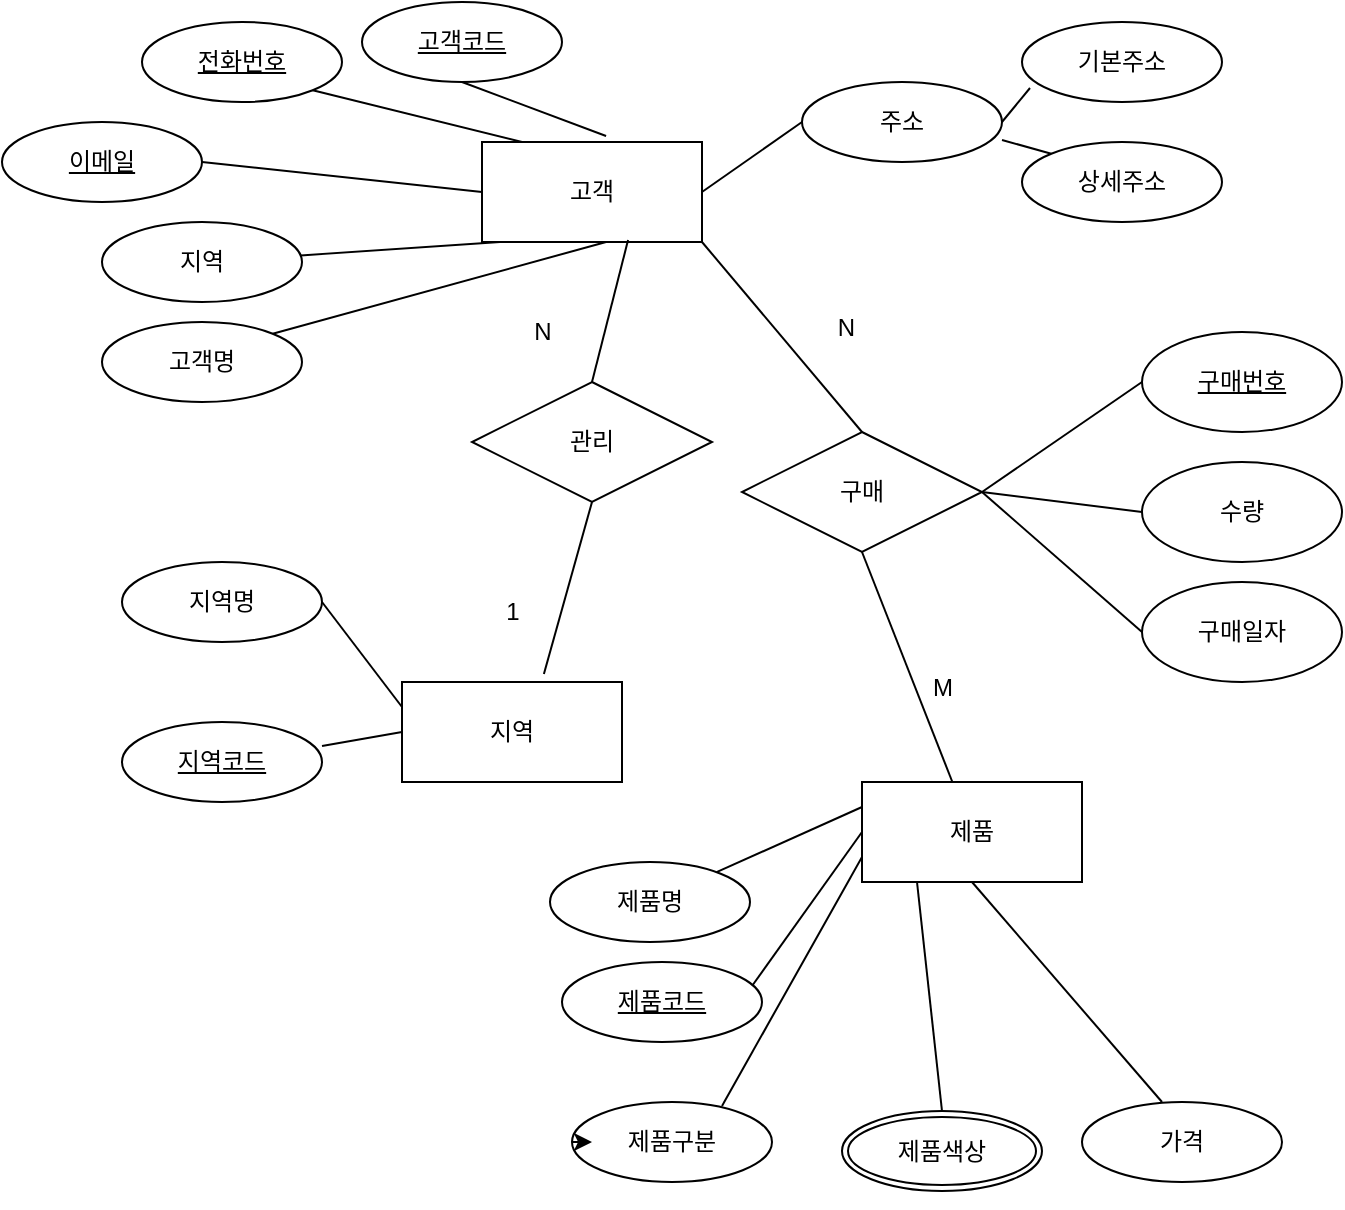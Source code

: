 <mxfile version="24.7.16" pages="2">
  <diagram name="페이지-1" id="lzpNn9f0JER9Ocuhbz-Q">
    <mxGraphModel grid="1" page="1" gridSize="10" guides="1" tooltips="1" connect="1" arrows="1" fold="1" pageScale="1" pageWidth="827" pageHeight="1169" math="0" shadow="0">
      <root>
        <mxCell id="0" />
        <mxCell id="1" parent="0" />
        <mxCell id="c7c-MlA4V1wgb-mhjnWO-2" value="고객" style="whiteSpace=wrap;html=1;align=center;" vertex="1" parent="1">
          <mxGeometry x="330" y="80" width="110" height="50" as="geometry" />
        </mxCell>
        <mxCell id="c7c-MlA4V1wgb-mhjnWO-3" value="&lt;u&gt;고객코드&lt;/u&gt;" style="ellipse;whiteSpace=wrap;html=1;align=center;" vertex="1" parent="1">
          <mxGeometry x="270" y="10" width="100" height="40" as="geometry" />
        </mxCell>
        <mxCell id="c7c-MlA4V1wgb-mhjnWO-4" value="고객명" style="ellipse;whiteSpace=wrap;html=1;align=center;" vertex="1" parent="1">
          <mxGeometry x="140" y="170" width="100" height="40" as="geometry" />
        </mxCell>
        <mxCell id="c7c-MlA4V1wgb-mhjnWO-5" value="" style="endArrow=none;html=1;rounded=0;exitX=0;exitY=0.25;exitDx=0;exitDy=0;entryX=1;entryY=0.5;entryDx=0;entryDy=0;" edge="1" parent="1" source="c7c-MlA4V1wgb-mhjnWO-21" target="c7c-MlA4V1wgb-mhjnWO-22">
          <mxGeometry relative="1" as="geometry">
            <mxPoint x="80" y="240" as="sourcePoint" />
            <mxPoint x="240" y="270" as="targetPoint" />
          </mxGeometry>
        </mxCell>
        <mxCell id="c7c-MlA4V1wgb-mhjnWO-6" value="" style="endArrow=none;html=1;rounded=0;entryX=0.5;entryY=1;entryDx=0;entryDy=0;exitX=0.564;exitY=-0.06;exitDx=0;exitDy=0;exitPerimeter=0;" edge="1" parent="1" source="c7c-MlA4V1wgb-mhjnWO-2" target="c7c-MlA4V1wgb-mhjnWO-3">
          <mxGeometry relative="1" as="geometry">
            <mxPoint x="90" y="240" as="sourcePoint" />
            <mxPoint x="90" y="280" as="targetPoint" />
          </mxGeometry>
        </mxCell>
        <mxCell id="c7c-MlA4V1wgb-mhjnWO-7" value="&lt;u&gt;전화번호&lt;/u&gt;" style="ellipse;whiteSpace=wrap;html=1;align=center;" vertex="1" parent="1">
          <mxGeometry x="160" y="20" width="100" height="40" as="geometry" />
        </mxCell>
        <mxCell id="c7c-MlA4V1wgb-mhjnWO-8" value="&lt;u&gt;이메일&lt;/u&gt;" style="ellipse;whiteSpace=wrap;html=1;align=center;" vertex="1" parent="1">
          <mxGeometry x="90" y="70" width="100" height="40" as="geometry" />
        </mxCell>
        <mxCell id="c7c-MlA4V1wgb-mhjnWO-9" value="주소" style="ellipse;whiteSpace=wrap;html=1;align=center;" vertex="1" parent="1">
          <mxGeometry x="490" y="50" width="100" height="40" as="geometry" />
        </mxCell>
        <mxCell id="c7c-MlA4V1wgb-mhjnWO-10" value="" style="endArrow=none;html=1;rounded=0;exitX=1;exitY=1;exitDx=0;exitDy=0;entryX=0.182;entryY=0;entryDx=0;entryDy=0;entryPerimeter=0;" edge="1" parent="1" source="c7c-MlA4V1wgb-mhjnWO-7" target="c7c-MlA4V1wgb-mhjnWO-2">
          <mxGeometry relative="1" as="geometry">
            <mxPoint x="390" y="380" as="sourcePoint" />
            <mxPoint x="340" y="310" as="targetPoint" />
          </mxGeometry>
        </mxCell>
        <mxCell id="c7c-MlA4V1wgb-mhjnWO-11" value="" style="endArrow=none;html=1;rounded=0;exitX=1;exitY=0.5;exitDx=0;exitDy=0;entryX=0;entryY=0.5;entryDx=0;entryDy=0;" edge="1" parent="1" source="c7c-MlA4V1wgb-mhjnWO-8" target="c7c-MlA4V1wgb-mhjnWO-2">
          <mxGeometry relative="1" as="geometry">
            <mxPoint x="400" y="390" as="sourcePoint" />
            <mxPoint x="320" y="350" as="targetPoint" />
          </mxGeometry>
        </mxCell>
        <mxCell id="c7c-MlA4V1wgb-mhjnWO-12" value="" style="endArrow=none;html=1;rounded=0;exitX=1;exitY=0.725;exitDx=0;exitDy=0;exitPerimeter=0;entryX=0;entryY=0;entryDx=0;entryDy=0;" edge="1" parent="1" source="c7c-MlA4V1wgb-mhjnWO-9" target="c7c-MlA4V1wgb-mhjnWO-15">
          <mxGeometry relative="1" as="geometry">
            <mxPoint x="410" y="400" as="sourcePoint" />
            <mxPoint x="550" y="420" as="targetPoint" />
          </mxGeometry>
        </mxCell>
        <mxCell id="c7c-MlA4V1wgb-mhjnWO-13" value="" style="endArrow=none;html=1;rounded=0;entryX=0;entryY=0.5;entryDx=0;entryDy=0;exitX=1;exitY=0.5;exitDx=0;exitDy=0;" edge="1" parent="1" source="c7c-MlA4V1wgb-mhjnWO-2" target="c7c-MlA4V1wgb-mhjnWO-9">
          <mxGeometry relative="1" as="geometry">
            <mxPoint x="420" y="410" as="sourcePoint" />
            <mxPoint x="430" y="480" as="targetPoint" />
          </mxGeometry>
        </mxCell>
        <mxCell id="c7c-MlA4V1wgb-mhjnWO-14" value="" style="endArrow=none;html=1;rounded=0;exitX=1;exitY=0.5;exitDx=0;exitDy=0;entryX=0.04;entryY=0.825;entryDx=0;entryDy=0;entryPerimeter=0;" edge="1" parent="1" source="c7c-MlA4V1wgb-mhjnWO-9" target="c7c-MlA4V1wgb-mhjnWO-16">
          <mxGeometry relative="1" as="geometry">
            <mxPoint x="430" y="420" as="sourcePoint" />
            <mxPoint x="650" y="360" as="targetPoint" />
          </mxGeometry>
        </mxCell>
        <mxCell id="c7c-MlA4V1wgb-mhjnWO-15" value="상세주소" style="ellipse;whiteSpace=wrap;html=1;align=center;" vertex="1" parent="1">
          <mxGeometry x="600" y="80" width="100" height="40" as="geometry" />
        </mxCell>
        <mxCell id="c7c-MlA4V1wgb-mhjnWO-16" value="기본주소" style="ellipse;whiteSpace=wrap;html=1;align=center;" vertex="1" parent="1">
          <mxGeometry x="600" y="20" width="100" height="40" as="geometry" />
        </mxCell>
        <mxCell id="c7c-MlA4V1wgb-mhjnWO-17" value="지역" style="ellipse;whiteSpace=wrap;html=1;align=center;" vertex="1" parent="1">
          <mxGeometry x="140" y="120" width="100" height="40" as="geometry" />
        </mxCell>
        <mxCell id="c7c-MlA4V1wgb-mhjnWO-18" value="" style="endArrow=none;html=1;rounded=0;exitX=0.082;exitY=1;exitDx=0;exitDy=0;exitPerimeter=0;" edge="1" parent="1" source="c7c-MlA4V1wgb-mhjnWO-2" target="c7c-MlA4V1wgb-mhjnWO-17">
          <mxGeometry relative="1" as="geometry">
            <mxPoint x="390" y="380" as="sourcePoint" />
            <mxPoint x="400" y="450" as="targetPoint" />
          </mxGeometry>
        </mxCell>
        <mxCell id="c7c-MlA4V1wgb-mhjnWO-19" value="" style="endArrow=none;html=1;rounded=0;exitX=0.564;exitY=1;exitDx=0;exitDy=0;exitPerimeter=0;entryX=1;entryY=0;entryDx=0;entryDy=0;" edge="1" parent="1" source="c7c-MlA4V1wgb-mhjnWO-2" target="c7c-MlA4V1wgb-mhjnWO-4">
          <mxGeometry relative="1" as="geometry">
            <mxPoint x="390" y="140" as="sourcePoint" />
            <mxPoint x="250" y="310" as="targetPoint" />
          </mxGeometry>
        </mxCell>
        <mxCell id="c7c-MlA4V1wgb-mhjnWO-20" value="" style="endArrow=none;html=1;rounded=0;exitX=0;exitY=0.5;exitDx=0;exitDy=0;entryX=1;entryY=0.3;entryDx=0;entryDy=0;entryPerimeter=0;" edge="1" parent="1" source="c7c-MlA4V1wgb-mhjnWO-21" target="c7c-MlA4V1wgb-mhjnWO-23">
          <mxGeometry relative="1" as="geometry">
            <mxPoint x="400" y="150" as="sourcePoint" />
            <mxPoint x="230" y="330" as="targetPoint" />
          </mxGeometry>
        </mxCell>
        <mxCell id="c7c-MlA4V1wgb-mhjnWO-21" value="지역" style="whiteSpace=wrap;html=1;align=center;" vertex="1" parent="1">
          <mxGeometry x="290" y="350" width="110" height="50" as="geometry" />
        </mxCell>
        <mxCell id="c7c-MlA4V1wgb-mhjnWO-22" value="지역명" style="ellipse;whiteSpace=wrap;html=1;align=center;" vertex="1" parent="1">
          <mxGeometry x="150" y="290" width="100" height="40" as="geometry" />
        </mxCell>
        <mxCell id="c7c-MlA4V1wgb-mhjnWO-23" value="지역코드" style="ellipse;whiteSpace=wrap;html=1;align=center;fontStyle=4" vertex="1" parent="1">
          <mxGeometry x="150" y="370" width="100" height="40" as="geometry" />
        </mxCell>
        <mxCell id="c7c-MlA4V1wgb-mhjnWO-25" value="" style="endArrow=none;html=1;rounded=0;exitX=0;exitY=0.25;exitDx=0;exitDy=0;" edge="1" parent="1" source="c7c-MlA4V1wgb-mhjnWO-27" target="c7c-MlA4V1wgb-mhjnWO-28">
          <mxGeometry relative="1" as="geometry">
            <mxPoint x="310" y="315" as="sourcePoint" />
            <mxPoint x="470" y="345" as="targetPoint" />
          </mxGeometry>
        </mxCell>
        <mxCell id="c7c-MlA4V1wgb-mhjnWO-26" value="" style="endArrow=none;html=1;rounded=0;exitX=0;exitY=0.5;exitDx=0;exitDy=0;entryX=0.95;entryY=0.3;entryDx=0;entryDy=0;entryPerimeter=0;" edge="1" parent="1" source="c7c-MlA4V1wgb-mhjnWO-27" target="c7c-MlA4V1wgb-mhjnWO-29">
          <mxGeometry relative="1" as="geometry">
            <mxPoint x="630" y="225" as="sourcePoint" />
            <mxPoint x="460" y="405" as="targetPoint" />
          </mxGeometry>
        </mxCell>
        <mxCell id="c7c-MlA4V1wgb-mhjnWO-27" value="제품" style="whiteSpace=wrap;html=1;align=center;" vertex="1" parent="1">
          <mxGeometry x="520" y="400" width="110" height="50" as="geometry" />
        </mxCell>
        <mxCell id="c7c-MlA4V1wgb-mhjnWO-28" value="제품명" style="ellipse;whiteSpace=wrap;html=1;align=center;" vertex="1" parent="1">
          <mxGeometry x="364" y="440" width="100" height="40" as="geometry" />
        </mxCell>
        <mxCell id="c7c-MlA4V1wgb-mhjnWO-29" value="제품코드" style="ellipse;whiteSpace=wrap;html=1;align=center;fontStyle=4" vertex="1" parent="1">
          <mxGeometry x="370" y="490" width="100" height="40" as="geometry" />
        </mxCell>
        <mxCell id="c7c-MlA4V1wgb-mhjnWO-30" value="제품구분" style="ellipse;whiteSpace=wrap;html=1;align=center;" vertex="1" parent="1">
          <mxGeometry x="375" y="560" width="100" height="40" as="geometry" />
        </mxCell>
        <mxCell id="c7c-MlA4V1wgb-mhjnWO-31" value="" style="endArrow=none;html=1;rounded=0;exitX=0;exitY=0.75;exitDx=0;exitDy=0;entryX=0.75;entryY=0.05;entryDx=0;entryDy=0;entryPerimeter=0;" edge="1" parent="1" source="c7c-MlA4V1wgb-mhjnWO-27" target="c7c-MlA4V1wgb-mhjnWO-30">
          <mxGeometry relative="1" as="geometry">
            <mxPoint x="570" y="380" as="sourcePoint" />
            <mxPoint x="470" y="415" as="targetPoint" />
          </mxGeometry>
        </mxCell>
        <mxCell id="c7c-MlA4V1wgb-mhjnWO-32" value="제품색상" style="ellipse;shape=doubleEllipse;margin=3;whiteSpace=wrap;html=1;align=center;" vertex="1" parent="1">
          <mxGeometry x="510" y="564.5" width="100" height="40" as="geometry" />
        </mxCell>
        <mxCell id="c7c-MlA4V1wgb-mhjnWO-33" value="" style="endArrow=none;html=1;rounded=0;entryX=0.5;entryY=0;entryDx=0;entryDy=0;exitX=0.25;exitY=1;exitDx=0;exitDy=0;" edge="1" parent="1" source="c7c-MlA4V1wgb-mhjnWO-27" target="c7c-MlA4V1wgb-mhjnWO-32">
          <mxGeometry relative="1" as="geometry">
            <mxPoint x="590" y="400" as="sourcePoint" />
            <mxPoint x="485" y="452" as="targetPoint" />
          </mxGeometry>
        </mxCell>
        <mxCell id="c7c-MlA4V1wgb-mhjnWO-34" style="edgeStyle=orthogonalEdgeStyle;rounded=0;orthogonalLoop=1;jettySize=auto;html=1;exitX=0;exitY=0.5;exitDx=0;exitDy=0;entryX=0.1;entryY=0.5;entryDx=0;entryDy=0;entryPerimeter=0;" edge="1" parent="1" source="c7c-MlA4V1wgb-mhjnWO-30" target="c7c-MlA4V1wgb-mhjnWO-30">
          <mxGeometry relative="1" as="geometry" />
        </mxCell>
        <mxCell id="c7c-MlA4V1wgb-mhjnWO-35" value="가격" style="ellipse;whiteSpace=wrap;html=1;align=center;" vertex="1" parent="1">
          <mxGeometry x="630" y="560" width="100" height="40" as="geometry" />
        </mxCell>
        <mxCell id="c7c-MlA4V1wgb-mhjnWO-37" value="" style="endArrow=none;html=1;rounded=0;entryX=0.4;entryY=0;entryDx=0;entryDy=0;exitX=0.5;exitY=1;exitDx=0;exitDy=0;entryPerimeter=0;" edge="1" parent="1" source="c7c-MlA4V1wgb-mhjnWO-27" target="c7c-MlA4V1wgb-mhjnWO-35">
          <mxGeometry relative="1" as="geometry">
            <mxPoint x="600" y="410" as="sourcePoint" />
            <mxPoint x="570" y="470" as="targetPoint" />
          </mxGeometry>
        </mxCell>
        <mxCell id="c7c-MlA4V1wgb-mhjnWO-39" value="" style="endArrow=none;html=1;rounded=0;exitX=0.664;exitY=0.98;exitDx=0;exitDy=0;exitPerimeter=0;entryX=0.5;entryY=0;entryDx=0;entryDy=0;" edge="1" parent="1" source="c7c-MlA4V1wgb-mhjnWO-2" target="c7c-MlA4V1wgb-mhjnWO-46">
          <mxGeometry relative="1" as="geometry">
            <mxPoint x="411" y="140" as="sourcePoint" />
            <mxPoint x="420" y="200" as="targetPoint" />
          </mxGeometry>
        </mxCell>
        <mxCell id="c7c-MlA4V1wgb-mhjnWO-46" value="관리" style="shape=rhombus;perimeter=rhombusPerimeter;whiteSpace=wrap;html=1;align=center;" vertex="1" parent="1">
          <mxGeometry x="325" y="200" width="120" height="60" as="geometry" />
        </mxCell>
        <mxCell id="c7c-MlA4V1wgb-mhjnWO-49" value="" style="endArrow=none;html=1;rounded=0;exitX=0.5;exitY=1;exitDx=0;exitDy=0;entryX=0.645;entryY=-0.08;entryDx=0;entryDy=0;entryPerimeter=0;" edge="1" parent="1" source="c7c-MlA4V1wgb-mhjnWO-46" target="c7c-MlA4V1wgb-mhjnWO-21">
          <mxGeometry relative="1" as="geometry">
            <mxPoint x="432" y="140" as="sourcePoint" />
            <mxPoint x="430" y="210" as="targetPoint" />
          </mxGeometry>
        </mxCell>
        <mxCell id="c7c-MlA4V1wgb-mhjnWO-51" value="N" style="text;html=1;align=center;verticalAlign=middle;resizable=0;points=[];autosize=1;strokeColor=none;fillColor=none;" vertex="1" parent="1">
          <mxGeometry x="345" y="160" width="30" height="30" as="geometry" />
        </mxCell>
        <mxCell id="c7c-MlA4V1wgb-mhjnWO-52" value="1" style="text;html=1;align=center;verticalAlign=middle;resizable=0;points=[];autosize=1;strokeColor=none;fillColor=none;" vertex="1" parent="1">
          <mxGeometry x="330" y="300" width="30" height="30" as="geometry" />
        </mxCell>
        <mxCell id="c7c-MlA4V1wgb-mhjnWO-53" value="구매" style="shape=rhombus;perimeter=rhombusPerimeter;whiteSpace=wrap;html=1;align=center;" vertex="1" parent="1">
          <mxGeometry x="460" y="225" width="120" height="60" as="geometry" />
        </mxCell>
        <mxCell id="c7c-MlA4V1wgb-mhjnWO-54" value="구매일자" style="ellipse;whiteSpace=wrap;html=1;align=center;" vertex="1" parent="1">
          <mxGeometry x="660" y="300" width="100" height="50" as="geometry" />
        </mxCell>
        <mxCell id="c7c-MlA4V1wgb-mhjnWO-55" value="수량" style="ellipse;whiteSpace=wrap;html=1;align=center;" vertex="1" parent="1">
          <mxGeometry x="660" y="240" width="100" height="50" as="geometry" />
        </mxCell>
        <mxCell id="c7c-MlA4V1wgb-mhjnWO-56" value="구매번호" style="ellipse;whiteSpace=wrap;html=1;align=center;fontStyle=4" vertex="1" parent="1">
          <mxGeometry x="660" y="175" width="100" height="50" as="geometry" />
        </mxCell>
        <mxCell id="c7c-MlA4V1wgb-mhjnWO-59" value="" style="endArrow=none;html=1;rounded=0;exitX=0;exitY=0.5;exitDx=0;exitDy=0;entryX=1;entryY=0.5;entryDx=0;entryDy=0;" edge="1" parent="1" source="c7c-MlA4V1wgb-mhjnWO-56" target="c7c-MlA4V1wgb-mhjnWO-53">
          <mxGeometry relative="1" as="geometry">
            <mxPoint x="340" y="375" as="sourcePoint" />
            <mxPoint x="260" y="392" as="targetPoint" />
          </mxGeometry>
        </mxCell>
        <mxCell id="c7c-MlA4V1wgb-mhjnWO-60" value="" style="endArrow=none;html=1;rounded=0;exitX=0;exitY=0.5;exitDx=0;exitDy=0;entryX=1;entryY=0.5;entryDx=0;entryDy=0;" edge="1" parent="1" source="c7c-MlA4V1wgb-mhjnWO-54" target="c7c-MlA4V1wgb-mhjnWO-53">
          <mxGeometry relative="1" as="geometry">
            <mxPoint x="350" y="385" as="sourcePoint" />
            <mxPoint x="270" y="402" as="targetPoint" />
          </mxGeometry>
        </mxCell>
        <mxCell id="c7c-MlA4V1wgb-mhjnWO-61" value="" style="endArrow=none;html=1;rounded=0;exitX=0;exitY=0.5;exitDx=0;exitDy=0;entryX=1;entryY=0.5;entryDx=0;entryDy=0;" edge="1" parent="1" source="c7c-MlA4V1wgb-mhjnWO-55" target="c7c-MlA4V1wgb-mhjnWO-53">
          <mxGeometry relative="1" as="geometry">
            <mxPoint x="360" y="395" as="sourcePoint" />
            <mxPoint x="280" y="412" as="targetPoint" />
          </mxGeometry>
        </mxCell>
        <mxCell id="c7c-MlA4V1wgb-mhjnWO-62" value="" style="endArrow=none;html=1;rounded=0;entryX=0.5;entryY=0;entryDx=0;entryDy=0;exitX=1;exitY=1;exitDx=0;exitDy=0;" edge="1" parent="1" source="c7c-MlA4V1wgb-mhjnWO-2" target="c7c-MlA4V1wgb-mhjnWO-53">
          <mxGeometry relative="1" as="geometry">
            <mxPoint x="450" y="140" as="sourcePoint" />
            <mxPoint x="510" y="115" as="targetPoint" />
          </mxGeometry>
        </mxCell>
        <mxCell id="c7c-MlA4V1wgb-mhjnWO-63" value="" style="endArrow=none;html=1;rounded=0;exitX=0.5;exitY=1;exitDx=0;exitDy=0;" edge="1" parent="1" source="c7c-MlA4V1wgb-mhjnWO-53" target="c7c-MlA4V1wgb-mhjnWO-27">
          <mxGeometry relative="1" as="geometry">
            <mxPoint x="460" y="125" as="sourcePoint" />
            <mxPoint x="520" y="125" as="targetPoint" />
          </mxGeometry>
        </mxCell>
        <mxCell id="c7c-MlA4V1wgb-mhjnWO-64" style="edgeStyle=orthogonalEdgeStyle;rounded=0;orthogonalLoop=1;jettySize=auto;html=1;exitX=0.5;exitY=1;exitDx=0;exitDy=0;" edge="1" parent="1" source="c7c-MlA4V1wgb-mhjnWO-32" target="c7c-MlA4V1wgb-mhjnWO-32">
          <mxGeometry relative="1" as="geometry" />
        </mxCell>
        <mxCell id="c7c-MlA4V1wgb-mhjnWO-65" value="&amp;nbsp;N" style="text;html=1;align=center;verticalAlign=middle;resizable=0;points=[];autosize=1;strokeColor=none;fillColor=none;" vertex="1" parent="1">
          <mxGeometry x="490" y="158" width="40" height="30" as="geometry" />
        </mxCell>
        <mxCell id="c7c-MlA4V1wgb-mhjnWO-66" value="M" style="text;html=1;align=center;verticalAlign=middle;resizable=0;points=[];autosize=1;strokeColor=none;fillColor=none;" vertex="1" parent="1">
          <mxGeometry x="545" y="338" width="30" height="30" as="geometry" />
        </mxCell>
      </root>
    </mxGraphModel>
  </diagram>
  <diagram id="kpFKClNDzddmvU1Rstud" name="페이지-2">
    <mxGraphModel dx="1434" dy="802" grid="1" gridSize="10" guides="1" tooltips="1" connect="1" arrows="1" fold="1" page="1" pageScale="1" pageWidth="827" pageHeight="1169" math="0" shadow="0">
      <root>
        <mxCell id="0" />
        <mxCell id="1" parent="0" />
        <mxCell id="_MlHN5vBFCur00qsEzrV-1" value="Table" style="shape=table;startSize=30;container=1;collapsible=1;childLayout=tableLayout;fixedRows=1;rowLines=0;fontStyle=1;align=center;resizeLast=1;html=1;" vertex="1" parent="1">
          <mxGeometry x="90" y="140" width="160" height="270" as="geometry" />
        </mxCell>
        <mxCell id="_MlHN5vBFCur00qsEzrV-2" value="" style="shape=tableRow;horizontal=0;startSize=0;swimlaneHead=0;swimlaneBody=0;fillColor=none;collapsible=0;dropTarget=0;points=[[0,0.5],[1,0.5]];portConstraint=eastwest;top=0;left=0;right=0;bottom=1;" vertex="1" parent="_MlHN5vBFCur00qsEzrV-1">
          <mxGeometry y="30" width="160" height="30" as="geometry" />
        </mxCell>
        <mxCell id="_MlHN5vBFCur00qsEzrV-3" value="PK" style="shape=partialRectangle;connectable=0;fillColor=none;top=0;left=0;bottom=0;right=0;fontStyle=1;overflow=hidden;whiteSpace=wrap;html=1;" vertex="1" parent="_MlHN5vBFCur00qsEzrV-2">
          <mxGeometry width="30" height="30" as="geometry">
            <mxRectangle width="30" height="30" as="alternateBounds" />
          </mxGeometry>
        </mxCell>
        <mxCell id="_MlHN5vBFCur00qsEzrV-4" value="고객코드" style="shape=partialRectangle;connectable=0;fillColor=none;top=0;left=0;bottom=0;right=0;align=left;spacingLeft=6;fontStyle=5;overflow=hidden;whiteSpace=wrap;html=1;" vertex="1" parent="_MlHN5vBFCur00qsEzrV-2">
          <mxGeometry x="30" width="130" height="30" as="geometry">
            <mxRectangle width="130" height="30" as="alternateBounds" />
          </mxGeometry>
        </mxCell>
        <mxCell id="_MlHN5vBFCur00qsEzrV-5" value="" style="shape=tableRow;horizontal=0;startSize=0;swimlaneHead=0;swimlaneBody=0;fillColor=none;collapsible=0;dropTarget=0;points=[[0,0.5],[1,0.5]];portConstraint=eastwest;top=0;left=0;right=0;bottom=0;" vertex="1" parent="_MlHN5vBFCur00qsEzrV-1">
          <mxGeometry y="60" width="160" height="30" as="geometry" />
        </mxCell>
        <mxCell id="_MlHN5vBFCur00qsEzrV-6" value="" style="shape=partialRectangle;connectable=0;fillColor=none;top=0;left=0;bottom=0;right=0;editable=1;overflow=hidden;whiteSpace=wrap;html=1;" vertex="1" parent="_MlHN5vBFCur00qsEzrV-5">
          <mxGeometry width="30" height="30" as="geometry">
            <mxRectangle width="30" height="30" as="alternateBounds" />
          </mxGeometry>
        </mxCell>
        <mxCell id="_MlHN5vBFCur00qsEzrV-7" value="고객이름&lt;span style=&quot;white-space: pre;&quot;&gt;&#x9;&lt;/span&gt;&lt;span style=&quot;white-space: pre;&quot;&gt;&#x9;&lt;/span&gt;" style="shape=partialRectangle;connectable=0;fillColor=none;top=0;left=0;bottom=0;right=0;align=left;spacingLeft=6;overflow=hidden;whiteSpace=wrap;html=1;" vertex="1" parent="_MlHN5vBFCur00qsEzrV-5">
          <mxGeometry x="30" width="130" height="30" as="geometry">
            <mxRectangle width="130" height="30" as="alternateBounds" />
          </mxGeometry>
        </mxCell>
        <mxCell id="_MlHN5vBFCur00qsEzrV-8" value="" style="shape=tableRow;horizontal=0;startSize=0;swimlaneHead=0;swimlaneBody=0;fillColor=none;collapsible=0;dropTarget=0;points=[[0,0.5],[1,0.5]];portConstraint=eastwest;top=0;left=0;right=0;bottom=0;" vertex="1" parent="_MlHN5vBFCur00qsEzrV-1">
          <mxGeometry y="90" width="160" height="30" as="geometry" />
        </mxCell>
        <mxCell id="_MlHN5vBFCur00qsEzrV-9" value="" style="shape=partialRectangle;connectable=0;fillColor=none;top=0;left=0;bottom=0;right=0;editable=1;overflow=hidden;whiteSpace=wrap;html=1;" vertex="1" parent="_MlHN5vBFCur00qsEzrV-8">
          <mxGeometry width="30" height="30" as="geometry">
            <mxRectangle width="30" height="30" as="alternateBounds" />
          </mxGeometry>
        </mxCell>
        <mxCell id="_MlHN5vBFCur00qsEzrV-10" value="전화번호" style="shape=partialRectangle;connectable=0;fillColor=none;top=0;left=0;bottom=0;right=0;align=left;spacingLeft=6;overflow=hidden;whiteSpace=wrap;html=1;" vertex="1" parent="_MlHN5vBFCur00qsEzrV-8">
          <mxGeometry x="30" width="130" height="30" as="geometry">
            <mxRectangle width="130" height="30" as="alternateBounds" />
          </mxGeometry>
        </mxCell>
        <mxCell id="_MlHN5vBFCur00qsEzrV-11" value="" style="shape=tableRow;horizontal=0;startSize=0;swimlaneHead=0;swimlaneBody=0;fillColor=none;collapsible=0;dropTarget=0;points=[[0,0.5],[1,0.5]];portConstraint=eastwest;top=0;left=0;right=0;bottom=0;" vertex="1" parent="_MlHN5vBFCur00qsEzrV-1">
          <mxGeometry y="120" width="160" height="30" as="geometry" />
        </mxCell>
        <mxCell id="_MlHN5vBFCur00qsEzrV-12" value="" style="shape=partialRectangle;connectable=0;fillColor=none;top=0;left=0;bottom=0;right=0;editable=1;overflow=hidden;whiteSpace=wrap;html=1;" vertex="1" parent="_MlHN5vBFCur00qsEzrV-11">
          <mxGeometry width="30" height="30" as="geometry">
            <mxRectangle width="30" height="30" as="alternateBounds" />
          </mxGeometry>
        </mxCell>
        <mxCell id="_MlHN5vBFCur00qsEzrV-13" value="이메일" style="shape=partialRectangle;connectable=0;fillColor=none;top=0;left=0;bottom=0;right=0;align=left;spacingLeft=6;overflow=hidden;whiteSpace=wrap;html=1;" vertex="1" parent="_MlHN5vBFCur00qsEzrV-11">
          <mxGeometry x="30" width="130" height="30" as="geometry">
            <mxRectangle width="130" height="30" as="alternateBounds" />
          </mxGeometry>
        </mxCell>
        <mxCell id="_MlHN5vBFCur00qsEzrV-14" value="" style="shape=tableRow;horizontal=0;startSize=0;swimlaneHead=0;swimlaneBody=0;fillColor=none;collapsible=0;dropTarget=0;points=[[0,0.5],[1,0.5]];portConstraint=eastwest;top=0;left=0;right=0;bottom=0;" vertex="1" parent="_MlHN5vBFCur00qsEzrV-1">
          <mxGeometry y="150" width="160" height="30" as="geometry" />
        </mxCell>
        <mxCell id="_MlHN5vBFCur00qsEzrV-15" value="" style="shape=partialRectangle;connectable=0;fillColor=none;top=0;left=0;bottom=0;right=0;editable=1;overflow=hidden;whiteSpace=wrap;html=1;" vertex="1" parent="_MlHN5vBFCur00qsEzrV-14">
          <mxGeometry width="30" height="30" as="geometry">
            <mxRectangle width="30" height="30" as="alternateBounds" />
          </mxGeometry>
        </mxCell>
        <mxCell id="_MlHN5vBFCur00qsEzrV-16" value="기본주소" style="shape=partialRectangle;connectable=0;fillColor=none;top=0;left=0;bottom=0;right=0;align=left;spacingLeft=6;overflow=hidden;whiteSpace=wrap;html=1;" vertex="1" parent="_MlHN5vBFCur00qsEzrV-14">
          <mxGeometry x="30" width="130" height="30" as="geometry">
            <mxRectangle width="130" height="30" as="alternateBounds" />
          </mxGeometry>
        </mxCell>
        <mxCell id="_MlHN5vBFCur00qsEzrV-33" value="" style="shape=tableRow;horizontal=0;startSize=0;swimlaneHead=0;swimlaneBody=0;fillColor=none;collapsible=0;dropTarget=0;points=[[0,0.5],[1,0.5]];portConstraint=eastwest;top=0;left=0;right=0;bottom=0;" vertex="1" parent="_MlHN5vBFCur00qsEzrV-1">
          <mxGeometry y="180" width="160" height="30" as="geometry" />
        </mxCell>
        <mxCell id="_MlHN5vBFCur00qsEzrV-34" value="" style="shape=partialRectangle;connectable=0;fillColor=none;top=0;left=0;bottom=0;right=0;editable=1;overflow=hidden;whiteSpace=wrap;html=1;" vertex="1" parent="_MlHN5vBFCur00qsEzrV-33">
          <mxGeometry width="30" height="30" as="geometry">
            <mxRectangle width="30" height="30" as="alternateBounds" />
          </mxGeometry>
        </mxCell>
        <mxCell id="_MlHN5vBFCur00qsEzrV-35" value="상세주소" style="shape=partialRectangle;connectable=0;fillColor=none;top=0;left=0;bottom=0;right=0;align=left;spacingLeft=6;overflow=hidden;whiteSpace=wrap;html=1;" vertex="1" parent="_MlHN5vBFCur00qsEzrV-33">
          <mxGeometry x="30" width="130" height="30" as="geometry">
            <mxRectangle width="130" height="30" as="alternateBounds" />
          </mxGeometry>
        </mxCell>
        <mxCell id="_MlHN5vBFCur00qsEzrV-36" value="" style="shape=tableRow;horizontal=0;startSize=0;swimlaneHead=0;swimlaneBody=0;fillColor=none;collapsible=0;dropTarget=0;points=[[0,0.5],[1,0.5]];portConstraint=eastwest;top=0;left=0;right=0;bottom=0;" vertex="1" parent="_MlHN5vBFCur00qsEzrV-1">
          <mxGeometry y="210" width="160" height="30" as="geometry" />
        </mxCell>
        <mxCell id="_MlHN5vBFCur00qsEzrV-37" value="" style="shape=partialRectangle;connectable=0;fillColor=none;top=0;left=0;bottom=0;right=0;editable=1;overflow=hidden;whiteSpace=wrap;html=1;" vertex="1" parent="_MlHN5vBFCur00qsEzrV-36">
          <mxGeometry width="30" height="30" as="geometry">
            <mxRectangle width="30" height="30" as="alternateBounds" />
          </mxGeometry>
        </mxCell>
        <mxCell id="_MlHN5vBFCur00qsEzrV-38" value="가입일" style="shape=partialRectangle;connectable=0;fillColor=none;top=0;left=0;bottom=0;right=0;align=left;spacingLeft=6;overflow=hidden;whiteSpace=wrap;html=1;" vertex="1" parent="_MlHN5vBFCur00qsEzrV-36">
          <mxGeometry x="30" width="130" height="30" as="geometry">
            <mxRectangle width="130" height="30" as="alternateBounds" />
          </mxGeometry>
        </mxCell>
        <mxCell id="_MlHN5vBFCur00qsEzrV-39" value="" style="shape=tableRow;horizontal=0;startSize=0;swimlaneHead=0;swimlaneBody=0;fillColor=none;collapsible=0;dropTarget=0;points=[[0,0.5],[1,0.5]];portConstraint=eastwest;top=0;left=0;right=0;bottom=0;" vertex="1" parent="_MlHN5vBFCur00qsEzrV-1">
          <mxGeometry y="240" width="160" height="30" as="geometry" />
        </mxCell>
        <mxCell id="_MlHN5vBFCur00qsEzrV-40" value="" style="shape=partialRectangle;connectable=0;fillColor=none;top=0;left=0;bottom=0;right=0;editable=1;overflow=hidden;whiteSpace=wrap;html=1;" vertex="1" parent="_MlHN5vBFCur00qsEzrV-39">
          <mxGeometry width="30" height="30" as="geometry">
            <mxRectangle width="30" height="30" as="alternateBounds" />
          </mxGeometry>
        </mxCell>
        <mxCell id="_MlHN5vBFCur00qsEzrV-41" value="지역코드(FK)" style="shape=partialRectangle;connectable=0;fillColor=none;top=0;left=0;bottom=0;right=0;align=left;spacingLeft=6;overflow=hidden;whiteSpace=wrap;html=1;" vertex="1" parent="_MlHN5vBFCur00qsEzrV-39">
          <mxGeometry x="30" width="130" height="30" as="geometry">
            <mxRectangle width="130" height="30" as="alternateBounds" />
          </mxGeometry>
        </mxCell>
        <mxCell id="_MlHN5vBFCur00qsEzrV-43" value="지역" style="shape=table;startSize=30;container=1;collapsible=1;childLayout=tableLayout;fixedRows=1;rowLines=0;fontStyle=1;align=center;resizeLast=1;html=1;" vertex="1" parent="1">
          <mxGeometry x="370" y="470" width="180" height="140" as="geometry" />
        </mxCell>
        <mxCell id="_MlHN5vBFCur00qsEzrV-44" value="" style="shape=tableRow;horizontal=0;startSize=0;swimlaneHead=0;swimlaneBody=0;fillColor=none;collapsible=0;dropTarget=0;points=[[0,0.5],[1,0.5]];portConstraint=eastwest;top=0;left=0;right=0;bottom=1;" vertex="1" parent="_MlHN5vBFCur00qsEzrV-43">
          <mxGeometry y="30" width="180" height="30" as="geometry" />
        </mxCell>
        <mxCell id="_MlHN5vBFCur00qsEzrV-45" value="PK" style="shape=partialRectangle;connectable=0;fillColor=none;top=0;left=0;bottom=0;right=0;fontStyle=1;overflow=hidden;whiteSpace=wrap;html=1;" vertex="1" parent="_MlHN5vBFCur00qsEzrV-44">
          <mxGeometry width="30" height="30" as="geometry">
            <mxRectangle width="30" height="30" as="alternateBounds" />
          </mxGeometry>
        </mxCell>
        <mxCell id="_MlHN5vBFCur00qsEzrV-46" value="지역코드" style="shape=partialRectangle;connectable=0;fillColor=none;top=0;left=0;bottom=0;right=0;align=left;spacingLeft=6;fontStyle=5;overflow=hidden;whiteSpace=wrap;html=1;" vertex="1" parent="_MlHN5vBFCur00qsEzrV-44">
          <mxGeometry x="30" width="150" height="30" as="geometry">
            <mxRectangle width="150" height="30" as="alternateBounds" />
          </mxGeometry>
        </mxCell>
        <mxCell id="_MlHN5vBFCur00qsEzrV-47" value="" style="shape=tableRow;horizontal=0;startSize=0;swimlaneHead=0;swimlaneBody=0;fillColor=none;collapsible=0;dropTarget=0;points=[[0,0.5],[1,0.5]];portConstraint=eastwest;top=0;left=0;right=0;bottom=0;" vertex="1" parent="_MlHN5vBFCur00qsEzrV-43">
          <mxGeometry y="60" width="180" height="30" as="geometry" />
        </mxCell>
        <mxCell id="_MlHN5vBFCur00qsEzrV-48" value="" style="shape=partialRectangle;connectable=0;fillColor=none;top=0;left=0;bottom=0;right=0;editable=1;overflow=hidden;whiteSpace=wrap;html=1;" vertex="1" parent="_MlHN5vBFCur00qsEzrV-47">
          <mxGeometry width="30" height="30" as="geometry">
            <mxRectangle width="30" height="30" as="alternateBounds" />
          </mxGeometry>
        </mxCell>
        <mxCell id="_MlHN5vBFCur00qsEzrV-49" value="지역명" style="shape=partialRectangle;connectable=0;fillColor=none;top=0;left=0;bottom=0;right=0;align=left;spacingLeft=6;overflow=hidden;whiteSpace=wrap;html=1;" vertex="1" parent="_MlHN5vBFCur00qsEzrV-47">
          <mxGeometry x="30" width="150" height="30" as="geometry">
            <mxRectangle width="150" height="30" as="alternateBounds" />
          </mxGeometry>
        </mxCell>
        <mxCell id="_MlHN5vBFCur00qsEzrV-50" value="" style="shape=tableRow;horizontal=0;startSize=0;swimlaneHead=0;swimlaneBody=0;fillColor=none;collapsible=0;dropTarget=0;points=[[0,0.5],[1,0.5]];portConstraint=eastwest;top=0;left=0;right=0;bottom=0;" vertex="1" parent="_MlHN5vBFCur00qsEzrV-43">
          <mxGeometry y="90" width="180" height="30" as="geometry" />
        </mxCell>
        <mxCell id="_MlHN5vBFCur00qsEzrV-51" value="" style="shape=partialRectangle;connectable=0;fillColor=none;top=0;left=0;bottom=0;right=0;editable=1;overflow=hidden;whiteSpace=wrap;html=1;" vertex="1" parent="_MlHN5vBFCur00qsEzrV-50">
          <mxGeometry width="30" height="30" as="geometry">
            <mxRectangle width="30" height="30" as="alternateBounds" />
          </mxGeometry>
        </mxCell>
        <mxCell id="_MlHN5vBFCur00qsEzrV-52" value="" style="shape=partialRectangle;connectable=0;fillColor=none;top=0;left=0;bottom=0;right=0;align=left;spacingLeft=6;overflow=hidden;whiteSpace=wrap;html=1;" vertex="1" parent="_MlHN5vBFCur00qsEzrV-50">
          <mxGeometry x="30" width="150" height="30" as="geometry">
            <mxRectangle width="150" height="30" as="alternateBounds" />
          </mxGeometry>
        </mxCell>
        <mxCell id="_MlHN5vBFCur00qsEzrV-53" value="" style="shape=tableRow;horizontal=0;startSize=0;swimlaneHead=0;swimlaneBody=0;fillColor=none;collapsible=0;dropTarget=0;points=[[0,0.5],[1,0.5]];portConstraint=eastwest;top=0;left=0;right=0;bottom=0;" vertex="1" parent="_MlHN5vBFCur00qsEzrV-43">
          <mxGeometry y="120" width="180" height="20" as="geometry" />
        </mxCell>
        <mxCell id="_MlHN5vBFCur00qsEzrV-54" value="" style="shape=partialRectangle;connectable=0;fillColor=none;top=0;left=0;bottom=0;right=0;editable=1;overflow=hidden;whiteSpace=wrap;html=1;" vertex="1" parent="_MlHN5vBFCur00qsEzrV-53">
          <mxGeometry width="30" height="20" as="geometry">
            <mxRectangle width="30" height="20" as="alternateBounds" />
          </mxGeometry>
        </mxCell>
        <mxCell id="_MlHN5vBFCur00qsEzrV-55" value="" style="shape=partialRectangle;connectable=0;fillColor=none;top=0;left=0;bottom=0;right=0;align=left;spacingLeft=6;overflow=hidden;whiteSpace=wrap;html=1;" vertex="1" parent="_MlHN5vBFCur00qsEzrV-53">
          <mxGeometry x="30" width="150" height="20" as="geometry">
            <mxRectangle width="150" height="20" as="alternateBounds" />
          </mxGeometry>
        </mxCell>
        <mxCell id="_MlHN5vBFCur00qsEzrV-56" value="구매" style="shape=table;startSize=30;container=1;collapsible=1;childLayout=tableLayout;fixedRows=1;rowLines=0;fontStyle=1;align=center;resizeLast=1;html=1;" vertex="1" parent="1">
          <mxGeometry x="360" y="140" width="160" height="180" as="geometry" />
        </mxCell>
        <mxCell id="_MlHN5vBFCur00qsEzrV-57" value="" style="shape=tableRow;horizontal=0;startSize=0;swimlaneHead=0;swimlaneBody=0;fillColor=none;collapsible=0;dropTarget=0;points=[[0,0.5],[1,0.5]];portConstraint=eastwest;top=0;left=0;right=0;bottom=1;" vertex="1" parent="_MlHN5vBFCur00qsEzrV-56">
          <mxGeometry y="30" width="160" height="30" as="geometry" />
        </mxCell>
        <mxCell id="_MlHN5vBFCur00qsEzrV-58" value="PK" style="shape=partialRectangle;connectable=0;fillColor=none;top=0;left=0;bottom=0;right=0;fontStyle=1;overflow=hidden;whiteSpace=wrap;html=1;" vertex="1" parent="_MlHN5vBFCur00qsEzrV-57">
          <mxGeometry width="30" height="30" as="geometry">
            <mxRectangle width="30" height="30" as="alternateBounds" />
          </mxGeometry>
        </mxCell>
        <mxCell id="_MlHN5vBFCur00qsEzrV-59" value="구매번호" style="shape=partialRectangle;connectable=0;fillColor=none;top=0;left=0;bottom=0;right=0;align=left;spacingLeft=6;fontStyle=5;overflow=hidden;whiteSpace=wrap;html=1;" vertex="1" parent="_MlHN5vBFCur00qsEzrV-57">
          <mxGeometry x="30" width="130" height="30" as="geometry">
            <mxRectangle width="130" height="30" as="alternateBounds" />
          </mxGeometry>
        </mxCell>
        <mxCell id="_MlHN5vBFCur00qsEzrV-60" value="" style="shape=tableRow;horizontal=0;startSize=0;swimlaneHead=0;swimlaneBody=0;fillColor=none;collapsible=0;dropTarget=0;points=[[0,0.5],[1,0.5]];portConstraint=eastwest;top=0;left=0;right=0;bottom=0;" vertex="1" parent="_MlHN5vBFCur00qsEzrV-56">
          <mxGeometry y="60" width="160" height="30" as="geometry" />
        </mxCell>
        <mxCell id="_MlHN5vBFCur00qsEzrV-61" value="" style="shape=partialRectangle;connectable=0;fillColor=none;top=0;left=0;bottom=0;right=0;editable=1;overflow=hidden;whiteSpace=wrap;html=1;" vertex="1" parent="_MlHN5vBFCur00qsEzrV-60">
          <mxGeometry width="30" height="30" as="geometry">
            <mxRectangle width="30" height="30" as="alternateBounds" />
          </mxGeometry>
        </mxCell>
        <mxCell id="_MlHN5vBFCur00qsEzrV-62" value="" style="shape=partialRectangle;connectable=0;fillColor=none;top=0;left=0;bottom=0;right=0;align=left;spacingLeft=6;overflow=hidden;whiteSpace=wrap;html=1;" vertex="1" parent="_MlHN5vBFCur00qsEzrV-60">
          <mxGeometry x="30" width="130" height="30" as="geometry">
            <mxRectangle width="130" height="30" as="alternateBounds" />
          </mxGeometry>
        </mxCell>
        <mxCell id="_MlHN5vBFCur00qsEzrV-63" value="" style="shape=tableRow;horizontal=0;startSize=0;swimlaneHead=0;swimlaneBody=0;fillColor=none;collapsible=0;dropTarget=0;points=[[0,0.5],[1,0.5]];portConstraint=eastwest;top=0;left=0;right=0;bottom=0;" vertex="1" parent="_MlHN5vBFCur00qsEzrV-56">
          <mxGeometry y="90" width="160" height="30" as="geometry" />
        </mxCell>
        <mxCell id="_MlHN5vBFCur00qsEzrV-64" value="" style="shape=partialRectangle;connectable=0;fillColor=none;top=0;left=0;bottom=0;right=0;editable=1;overflow=hidden;whiteSpace=wrap;html=1;" vertex="1" parent="_MlHN5vBFCur00qsEzrV-63">
          <mxGeometry width="30" height="30" as="geometry">
            <mxRectangle width="30" height="30" as="alternateBounds" />
          </mxGeometry>
        </mxCell>
        <mxCell id="_MlHN5vBFCur00qsEzrV-65" value="" style="shape=partialRectangle;connectable=0;fillColor=none;top=0;left=0;bottom=0;right=0;align=left;spacingLeft=6;overflow=hidden;whiteSpace=wrap;html=1;" vertex="1" parent="_MlHN5vBFCur00qsEzrV-63">
          <mxGeometry x="30" width="130" height="30" as="geometry">
            <mxRectangle width="130" height="30" as="alternateBounds" />
          </mxGeometry>
        </mxCell>
        <mxCell id="_MlHN5vBFCur00qsEzrV-66" value="" style="shape=tableRow;horizontal=0;startSize=0;swimlaneHead=0;swimlaneBody=0;fillColor=none;collapsible=0;dropTarget=0;points=[[0,0.5],[1,0.5]];portConstraint=eastwest;top=0;left=0;right=0;bottom=0;" vertex="1" parent="_MlHN5vBFCur00qsEzrV-56">
          <mxGeometry y="120" width="160" height="30" as="geometry" />
        </mxCell>
        <mxCell id="_MlHN5vBFCur00qsEzrV-67" value="" style="shape=partialRectangle;connectable=0;fillColor=none;top=0;left=0;bottom=0;right=0;editable=1;overflow=hidden;whiteSpace=wrap;html=1;" vertex="1" parent="_MlHN5vBFCur00qsEzrV-66">
          <mxGeometry width="30" height="30" as="geometry">
            <mxRectangle width="30" height="30" as="alternateBounds" />
          </mxGeometry>
        </mxCell>
        <mxCell id="_MlHN5vBFCur00qsEzrV-68" value="" style="shape=partialRectangle;connectable=0;fillColor=none;top=0;left=0;bottom=0;right=0;align=left;spacingLeft=6;overflow=hidden;whiteSpace=wrap;html=1;" vertex="1" parent="_MlHN5vBFCur00qsEzrV-66">
          <mxGeometry x="30" width="130" height="30" as="geometry">
            <mxRectangle width="130" height="30" as="alternateBounds" />
          </mxGeometry>
        </mxCell>
        <mxCell id="_MlHN5vBFCur00qsEzrV-69" value="" style="shape=tableRow;horizontal=0;startSize=0;swimlaneHead=0;swimlaneBody=0;fillColor=none;collapsible=0;dropTarget=0;points=[[0,0.5],[1,0.5]];portConstraint=eastwest;top=0;left=0;right=0;bottom=0;" vertex="1" parent="_MlHN5vBFCur00qsEzrV-56">
          <mxGeometry y="150" width="160" height="30" as="geometry" />
        </mxCell>
        <mxCell id="_MlHN5vBFCur00qsEzrV-70" value="" style="shape=partialRectangle;connectable=0;fillColor=none;top=0;left=0;bottom=0;right=0;editable=1;overflow=hidden;whiteSpace=wrap;html=1;" vertex="1" parent="_MlHN5vBFCur00qsEzrV-69">
          <mxGeometry width="30" height="30" as="geometry">
            <mxRectangle width="30" height="30" as="alternateBounds" />
          </mxGeometry>
        </mxCell>
        <mxCell id="_MlHN5vBFCur00qsEzrV-71" value="" style="shape=partialRectangle;connectable=0;fillColor=none;top=0;left=0;bottom=0;right=0;align=left;spacingLeft=6;overflow=hidden;whiteSpace=wrap;html=1;" vertex="1" parent="_MlHN5vBFCur00qsEzrV-69">
          <mxGeometry x="30" width="130" height="30" as="geometry">
            <mxRectangle width="130" height="30" as="alternateBounds" />
          </mxGeometry>
        </mxCell>
        <mxCell id="_MlHN5vBFCur00qsEzrV-84" value="지역" style="shape=table;startSize=30;container=1;collapsible=1;childLayout=tableLayout;fixedRows=1;rowLines=0;fontStyle=1;align=center;resizeLast=1;html=1;" vertex="1" parent="1">
          <mxGeometry x="600" y="180" width="180" height="150" as="geometry" />
        </mxCell>
        <mxCell id="_MlHN5vBFCur00qsEzrV-85" value="" style="shape=tableRow;horizontal=0;startSize=0;swimlaneHead=0;swimlaneBody=0;fillColor=none;collapsible=0;dropTarget=0;points=[[0,0.5],[1,0.5]];portConstraint=eastwest;top=0;left=0;right=0;bottom=1;" vertex="1" parent="_MlHN5vBFCur00qsEzrV-84">
          <mxGeometry y="30" width="180" height="30" as="geometry" />
        </mxCell>
        <mxCell id="_MlHN5vBFCur00qsEzrV-86" value="PK" style="shape=partialRectangle;connectable=0;fillColor=none;top=0;left=0;bottom=0;right=0;fontStyle=1;overflow=hidden;whiteSpace=wrap;html=1;" vertex="1" parent="_MlHN5vBFCur00qsEzrV-85">
          <mxGeometry width="30" height="30" as="geometry">
            <mxRectangle width="30" height="30" as="alternateBounds" />
          </mxGeometry>
        </mxCell>
        <mxCell id="_MlHN5vBFCur00qsEzrV-87" value="제품코드" style="shape=partialRectangle;connectable=0;fillColor=none;top=0;left=0;bottom=0;right=0;align=left;spacingLeft=6;fontStyle=5;overflow=hidden;whiteSpace=wrap;html=1;" vertex="1" parent="_MlHN5vBFCur00qsEzrV-85">
          <mxGeometry x="30" width="150" height="30" as="geometry">
            <mxRectangle width="150" height="30" as="alternateBounds" />
          </mxGeometry>
        </mxCell>
        <mxCell id="_MlHN5vBFCur00qsEzrV-88" value="" style="shape=tableRow;horizontal=0;startSize=0;swimlaneHead=0;swimlaneBody=0;fillColor=none;collapsible=0;dropTarget=0;points=[[0,0.5],[1,0.5]];portConstraint=eastwest;top=0;left=0;right=0;bottom=0;" vertex="1" parent="_MlHN5vBFCur00qsEzrV-84">
          <mxGeometry y="60" width="180" height="30" as="geometry" />
        </mxCell>
        <mxCell id="_MlHN5vBFCur00qsEzrV-89" value="" style="shape=partialRectangle;connectable=0;fillColor=none;top=0;left=0;bottom=0;right=0;editable=1;overflow=hidden;whiteSpace=wrap;html=1;" vertex="1" parent="_MlHN5vBFCur00qsEzrV-88">
          <mxGeometry width="30" height="30" as="geometry">
            <mxRectangle width="30" height="30" as="alternateBounds" />
          </mxGeometry>
        </mxCell>
        <mxCell id="_MlHN5vBFCur00qsEzrV-90" value="제품명" style="shape=partialRectangle;connectable=0;fillColor=none;top=0;left=0;bottom=0;right=0;align=left;spacingLeft=6;overflow=hidden;whiteSpace=wrap;html=1;" vertex="1" parent="_MlHN5vBFCur00qsEzrV-88">
          <mxGeometry x="30" width="150" height="30" as="geometry">
            <mxRectangle width="150" height="30" as="alternateBounds" />
          </mxGeometry>
        </mxCell>
        <mxCell id="_MlHN5vBFCur00qsEzrV-91" value="" style="shape=tableRow;horizontal=0;startSize=0;swimlaneHead=0;swimlaneBody=0;fillColor=none;collapsible=0;dropTarget=0;points=[[0,0.5],[1,0.5]];portConstraint=eastwest;top=0;left=0;right=0;bottom=0;" vertex="1" parent="_MlHN5vBFCur00qsEzrV-84">
          <mxGeometry y="90" width="180" height="30" as="geometry" />
        </mxCell>
        <mxCell id="_MlHN5vBFCur00qsEzrV-92" value="" style="shape=partialRectangle;connectable=0;fillColor=none;top=0;left=0;bottom=0;right=0;editable=1;overflow=hidden;whiteSpace=wrap;html=1;" vertex="1" parent="_MlHN5vBFCur00qsEzrV-91">
          <mxGeometry width="30" height="30" as="geometry">
            <mxRectangle width="30" height="30" as="alternateBounds" />
          </mxGeometry>
        </mxCell>
        <mxCell id="_MlHN5vBFCur00qsEzrV-93" value="제품구분" style="shape=partialRectangle;connectable=0;fillColor=none;top=0;left=0;bottom=0;right=0;align=left;spacingLeft=6;overflow=hidden;whiteSpace=wrap;html=1;" vertex="1" parent="_MlHN5vBFCur00qsEzrV-91">
          <mxGeometry x="30" width="150" height="30" as="geometry">
            <mxRectangle width="150" height="30" as="alternateBounds" />
          </mxGeometry>
        </mxCell>
        <mxCell id="_MlHN5vBFCur00qsEzrV-94" value="" style="shape=tableRow;horizontal=0;startSize=0;swimlaneHead=0;swimlaneBody=0;fillColor=none;collapsible=0;dropTarget=0;points=[[0,0.5],[1,0.5]];portConstraint=eastwest;top=0;left=0;right=0;bottom=0;" vertex="1" parent="_MlHN5vBFCur00qsEzrV-84">
          <mxGeometry y="120" width="180" height="30" as="geometry" />
        </mxCell>
        <mxCell id="_MlHN5vBFCur00qsEzrV-95" value="" style="shape=partialRectangle;connectable=0;fillColor=none;top=0;left=0;bottom=0;right=0;editable=1;overflow=hidden;whiteSpace=wrap;html=1;" vertex="1" parent="_MlHN5vBFCur00qsEzrV-94">
          <mxGeometry width="30" height="30" as="geometry">
            <mxRectangle width="30" height="30" as="alternateBounds" />
          </mxGeometry>
        </mxCell>
        <mxCell id="_MlHN5vBFCur00qsEzrV-96" value="가격" style="shape=partialRectangle;connectable=0;fillColor=none;top=0;left=0;bottom=0;right=0;align=left;spacingLeft=6;overflow=hidden;whiteSpace=wrap;html=1;" vertex="1" parent="_MlHN5vBFCur00qsEzrV-94">
          <mxGeometry x="30" width="150" height="30" as="geometry">
            <mxRectangle width="150" height="30" as="alternateBounds" />
          </mxGeometry>
        </mxCell>
      </root>
    </mxGraphModel>
  </diagram>
</mxfile>
